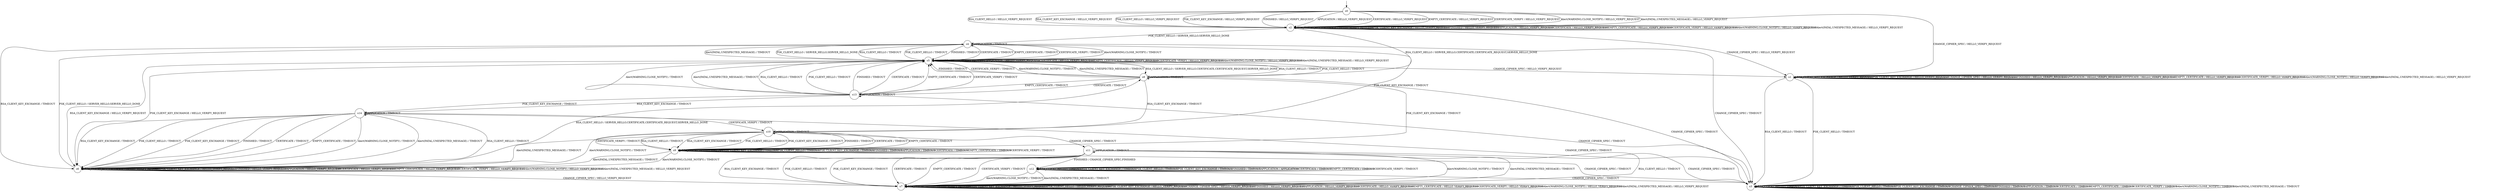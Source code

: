 digraph g {

	s0 [shape="circle" label="s0"];
	s1 [shape="circle" label="s1"];
	s2 [shape="circle" label="s2"];
	s3 [shape="circle" label="s3"];
	s4 [shape="circle" label="s4"];
	s5 [shape="circle" label="s5"];
	s6 [shape="circle" label="s6"];
	s7 [shape="circle" label="s7"];
	s8 [shape="circle" label="s8"];
	s9 [shape="circle" label="s9"];
	s10 [shape="circle" label="s10"];
	s11 [shape="circle" label="s11"];
	s12 [shape="circle" label="s12"];
	s13 [shape="circle" label="s13"];
	s14 [shape="circle" label="s14"];
	s0 -> s2 [label="RSA_CLIENT_HELLO / HELLO_VERIFY_REQUEST"];
	s0 -> s2 [label="RSA_CLIENT_KEY_EXCHANGE / HELLO_VERIFY_REQUEST"];
	s0 -> s2 [label="PSK_CLIENT_HELLO / HELLO_VERIFY_REQUEST"];
	s0 -> s2 [label="PSK_CLIENT_KEY_EXCHANGE / HELLO_VERIFY_REQUEST"];
	s0 -> s1 [label="CHANGE_CIPHER_SPEC / HELLO_VERIFY_REQUEST"];
	s0 -> s2 [label="FINISHED / HELLO_VERIFY_REQUEST"];
	s0 -> s2 [label="APPLICATION / HELLO_VERIFY_REQUEST"];
	s0 -> s2 [label="CERTIFICATE / HELLO_VERIFY_REQUEST"];
	s0 -> s2 [label="EMPTY_CERTIFICATE / HELLO_VERIFY_REQUEST"];
	s0 -> s2 [label="CERTIFICATE_VERIFY / HELLO_VERIFY_REQUEST"];
	s0 -> s2 [label="Alert(WARNING,CLOSE_NOTIFY) / HELLO_VERIFY_REQUEST"];
	s0 -> s2 [label="Alert(FATAL,UNEXPECTED_MESSAGE) / HELLO_VERIFY_REQUEST"];
	s1 -> s3 [label="RSA_CLIENT_HELLO / TIMEOUT"];
	s1 -> s1 [label="RSA_CLIENT_KEY_EXCHANGE / HELLO_VERIFY_REQUEST"];
	s1 -> s3 [label="PSK_CLIENT_HELLO / TIMEOUT"];
	s1 -> s1 [label="PSK_CLIENT_KEY_EXCHANGE / HELLO_VERIFY_REQUEST"];
	s1 -> s1 [label="CHANGE_CIPHER_SPEC / HELLO_VERIFY_REQUEST"];
	s1 -> s1 [label="FINISHED / HELLO_VERIFY_REQUEST"];
	s1 -> s1 [label="APPLICATION / HELLO_VERIFY_REQUEST"];
	s1 -> s1 [label="CERTIFICATE / HELLO_VERIFY_REQUEST"];
	s1 -> s1 [label="EMPTY_CERTIFICATE / HELLO_VERIFY_REQUEST"];
	s1 -> s1 [label="CERTIFICATE_VERIFY / HELLO_VERIFY_REQUEST"];
	s1 -> s1 [label="Alert(WARNING,CLOSE_NOTIFY) / HELLO_VERIFY_REQUEST"];
	s1 -> s1 [label="Alert(FATAL,UNEXPECTED_MESSAGE) / HELLO_VERIFY_REQUEST"];
	s2 -> s8 [label="RSA_CLIENT_HELLO / SERVER_HELLO,CERTIFICATE,CERTIFICATE_REQUEST,SERVER_HELLO_DONE"];
	s2 -> s2 [label="RSA_CLIENT_KEY_EXCHANGE / HELLO_VERIFY_REQUEST"];
	s2 -> s4 [label="PSK_CLIENT_HELLO / SERVER_HELLO,SERVER_HELLO_DONE"];
	s2 -> s2 [label="PSK_CLIENT_KEY_EXCHANGE / HELLO_VERIFY_REQUEST"];
	s2 -> s1 [label="CHANGE_CIPHER_SPEC / HELLO_VERIFY_REQUEST"];
	s2 -> s2 [label="FINISHED / HELLO_VERIFY_REQUEST"];
	s2 -> s2 [label="APPLICATION / HELLO_VERIFY_REQUEST"];
	s2 -> s2 [label="CERTIFICATE / HELLO_VERIFY_REQUEST"];
	s2 -> s2 [label="EMPTY_CERTIFICATE / HELLO_VERIFY_REQUEST"];
	s2 -> s2 [label="CERTIFICATE_VERIFY / HELLO_VERIFY_REQUEST"];
	s2 -> s2 [label="Alert(WARNING,CLOSE_NOTIFY) / HELLO_VERIFY_REQUEST"];
	s2 -> s2 [label="Alert(FATAL,UNEXPECTED_MESSAGE) / HELLO_VERIFY_REQUEST"];
	s3 -> s3 [label="RSA_CLIENT_HELLO / TIMEOUT"];
	s3 -> s3 [label="RSA_CLIENT_KEY_EXCHANGE / TIMEOUT"];
	s3 -> s3 [label="PSK_CLIENT_HELLO / TIMEOUT"];
	s3 -> s3 [label="PSK_CLIENT_KEY_EXCHANGE / TIMEOUT"];
	s3 -> s3 [label="CHANGE_CIPHER_SPEC / TIMEOUT"];
	s3 -> s3 [label="FINISHED / TIMEOUT"];
	s3 -> s3 [label="APPLICATION / TIMEOUT"];
	s3 -> s3 [label="CERTIFICATE / TIMEOUT"];
	s3 -> s3 [label="EMPTY_CERTIFICATE / TIMEOUT"];
	s3 -> s3 [label="CERTIFICATE_VERIFY / TIMEOUT"];
	s3 -> s3 [label="Alert(WARNING,CLOSE_NOTIFY) / TIMEOUT"];
	s3 -> s3 [label="Alert(FATAL,UNEXPECTED_MESSAGE) / TIMEOUT"];
	s4 -> s5 [label="RSA_CLIENT_HELLO / TIMEOUT"];
	s4 -> s6 [label="RSA_CLIENT_KEY_EXCHANGE / TIMEOUT"];
	s4 -> s5 [label="PSK_CLIENT_HELLO / TIMEOUT"];
	s4 -> s10 [label="PSK_CLIENT_KEY_EXCHANGE / TIMEOUT"];
	s4 -> s3 [label="CHANGE_CIPHER_SPEC / TIMEOUT"];
	s4 -> s5 [label="FINISHED / TIMEOUT"];
	s4 -> s4 [label="APPLICATION / TIMEOUT"];
	s4 -> s5 [label="CERTIFICATE / TIMEOUT"];
	s4 -> s5 [label="EMPTY_CERTIFICATE / TIMEOUT"];
	s4 -> s5 [label="CERTIFICATE_VERIFY / TIMEOUT"];
	s4 -> s5 [label="Alert(WARNING,CLOSE_NOTIFY) / TIMEOUT"];
	s4 -> s5 [label="Alert(FATAL,UNEXPECTED_MESSAGE) / TIMEOUT"];
	s5 -> s8 [label="RSA_CLIENT_HELLO / SERVER_HELLO,CERTIFICATE,CERTIFICATE_REQUEST,SERVER_HELLO_DONE"];
	s5 -> s6 [label="RSA_CLIENT_KEY_EXCHANGE / HELLO_VERIFY_REQUEST"];
	s5 -> s4 [label="PSK_CLIENT_HELLO / SERVER_HELLO,SERVER_HELLO_DONE"];
	s5 -> s6 [label="PSK_CLIENT_KEY_EXCHANGE / HELLO_VERIFY_REQUEST"];
	s5 -> s1 [label="CHANGE_CIPHER_SPEC / HELLO_VERIFY_REQUEST"];
	s5 -> s5 [label="FINISHED / HELLO_VERIFY_REQUEST"];
	s5 -> s5 [label="APPLICATION / HELLO_VERIFY_REQUEST"];
	s5 -> s5 [label="CERTIFICATE / HELLO_VERIFY_REQUEST"];
	s5 -> s5 [label="EMPTY_CERTIFICATE / HELLO_VERIFY_REQUEST"];
	s5 -> s5 [label="CERTIFICATE_VERIFY / HELLO_VERIFY_REQUEST"];
	s5 -> s5 [label="Alert(WARNING,CLOSE_NOTIFY) / HELLO_VERIFY_REQUEST"];
	s5 -> s5 [label="Alert(FATAL,UNEXPECTED_MESSAGE) / HELLO_VERIFY_REQUEST"];
	s6 -> s8 [label="RSA_CLIENT_HELLO / SERVER_HELLO,CERTIFICATE,CERTIFICATE_REQUEST,SERVER_HELLO_DONE"];
	s6 -> s6 [label="RSA_CLIENT_KEY_EXCHANGE / HELLO_VERIFY_REQUEST"];
	s6 -> s4 [label="PSK_CLIENT_HELLO / SERVER_HELLO,SERVER_HELLO_DONE"];
	s6 -> s6 [label="PSK_CLIENT_KEY_EXCHANGE / HELLO_VERIFY_REQUEST"];
	s6 -> s7 [label="CHANGE_CIPHER_SPEC / HELLO_VERIFY_REQUEST"];
	s6 -> s6 [label="FINISHED / HELLO_VERIFY_REQUEST"];
	s6 -> s6 [label="APPLICATION / HELLO_VERIFY_REQUEST"];
	s6 -> s6 [label="CERTIFICATE / HELLO_VERIFY_REQUEST"];
	s6 -> s6 [label="EMPTY_CERTIFICATE / HELLO_VERIFY_REQUEST"];
	s6 -> s6 [label="CERTIFICATE_VERIFY / HELLO_VERIFY_REQUEST"];
	s6 -> s6 [label="Alert(WARNING,CLOSE_NOTIFY) / HELLO_VERIFY_REQUEST"];
	s6 -> s6 [label="Alert(FATAL,UNEXPECTED_MESSAGE) / HELLO_VERIFY_REQUEST"];
	s7 -> s7 [label="RSA_CLIENT_HELLO / HELLO_VERIFY_REQUEST"];
	s7 -> s7 [label="RSA_CLIENT_KEY_EXCHANGE / HELLO_VERIFY_REQUEST"];
	s7 -> s7 [label="PSK_CLIENT_HELLO / HELLO_VERIFY_REQUEST"];
	s7 -> s7 [label="PSK_CLIENT_KEY_EXCHANGE / HELLO_VERIFY_REQUEST"];
	s7 -> s7 [label="CHANGE_CIPHER_SPEC / HELLO_VERIFY_REQUEST"];
	s7 -> s7 [label="FINISHED / HELLO_VERIFY_REQUEST"];
	s7 -> s7 [label="APPLICATION / HELLO_VERIFY_REQUEST"];
	s7 -> s7 [label="CERTIFICATE / HELLO_VERIFY_REQUEST"];
	s7 -> s7 [label="EMPTY_CERTIFICATE / HELLO_VERIFY_REQUEST"];
	s7 -> s7 [label="CERTIFICATE_VERIFY / HELLO_VERIFY_REQUEST"];
	s7 -> s7 [label="Alert(WARNING,CLOSE_NOTIFY) / HELLO_VERIFY_REQUEST"];
	s7 -> s7 [label="Alert(FATAL,UNEXPECTED_MESSAGE) / HELLO_VERIFY_REQUEST"];
	s8 -> s5 [label="RSA_CLIENT_HELLO / TIMEOUT"];
	s8 -> s10 [label="RSA_CLIENT_KEY_EXCHANGE / TIMEOUT"];
	s8 -> s5 [label="PSK_CLIENT_HELLO / TIMEOUT"];
	s8 -> s9 [label="PSK_CLIENT_KEY_EXCHANGE / TIMEOUT"];
	s8 -> s3 [label="CHANGE_CIPHER_SPEC / TIMEOUT"];
	s8 -> s5 [label="FINISHED / TIMEOUT"];
	s8 -> s8 [label="APPLICATION / TIMEOUT"];
	s8 -> s13 [label="CERTIFICATE / TIMEOUT"];
	s8 -> s13 [label="EMPTY_CERTIFICATE / TIMEOUT"];
	s8 -> s5 [label="CERTIFICATE_VERIFY / TIMEOUT"];
	s8 -> s5 [label="Alert(WARNING,CLOSE_NOTIFY) / TIMEOUT"];
	s8 -> s5 [label="Alert(FATAL,UNEXPECTED_MESSAGE) / TIMEOUT"];
	s9 -> s9 [label="RSA_CLIENT_HELLO / TIMEOUT"];
	s9 -> s9 [label="RSA_CLIENT_KEY_EXCHANGE / TIMEOUT"];
	s9 -> s9 [label="PSK_CLIENT_HELLO / TIMEOUT"];
	s9 -> s9 [label="PSK_CLIENT_KEY_EXCHANGE / TIMEOUT"];
	s9 -> s3 [label="CHANGE_CIPHER_SPEC / TIMEOUT"];
	s9 -> s9 [label="FINISHED / TIMEOUT"];
	s9 -> s9 [label="APPLICATION / TIMEOUT"];
	s9 -> s9 [label="CERTIFICATE / TIMEOUT"];
	s9 -> s9 [label="EMPTY_CERTIFICATE / TIMEOUT"];
	s9 -> s9 [label="CERTIFICATE_VERIFY / TIMEOUT"];
	s9 -> s6 [label="Alert(WARNING,CLOSE_NOTIFY) / TIMEOUT"];
	s9 -> s6 [label="Alert(FATAL,UNEXPECTED_MESSAGE) / TIMEOUT"];
	s10 -> s9 [label="RSA_CLIENT_HELLO / TIMEOUT"];
	s10 -> s9 [label="RSA_CLIENT_KEY_EXCHANGE / TIMEOUT"];
	s10 -> s9 [label="PSK_CLIENT_HELLO / TIMEOUT"];
	s10 -> s9 [label="PSK_CLIENT_KEY_EXCHANGE / TIMEOUT"];
	s10 -> s11 [label="CHANGE_CIPHER_SPEC / TIMEOUT"];
	s10 -> s9 [label="FINISHED / TIMEOUT"];
	s10 -> s10 [label="APPLICATION / TIMEOUT"];
	s10 -> s9 [label="CERTIFICATE / TIMEOUT"];
	s10 -> s9 [label="EMPTY_CERTIFICATE / TIMEOUT"];
	s10 -> s9 [label="CERTIFICATE_VERIFY / TIMEOUT"];
	s10 -> s6 [label="Alert(WARNING,CLOSE_NOTIFY) / TIMEOUT"];
	s10 -> s6 [label="Alert(FATAL,UNEXPECTED_MESSAGE) / TIMEOUT"];
	s11 -> s7 [label="RSA_CLIENT_HELLO / TIMEOUT"];
	s11 -> s7 [label="RSA_CLIENT_KEY_EXCHANGE / TIMEOUT"];
	s11 -> s7 [label="PSK_CLIENT_HELLO / TIMEOUT"];
	s11 -> s7 [label="PSK_CLIENT_KEY_EXCHANGE / TIMEOUT"];
	s11 -> s3 [label="CHANGE_CIPHER_SPEC / TIMEOUT"];
	s11 -> s12 [label="FINISHED / CHANGE_CIPHER_SPEC,FINISHED"];
	s11 -> s11 [label="APPLICATION / TIMEOUT"];
	s11 -> s7 [label="CERTIFICATE / TIMEOUT"];
	s11 -> s7 [label="EMPTY_CERTIFICATE / TIMEOUT"];
	s11 -> s7 [label="CERTIFICATE_VERIFY / TIMEOUT"];
	s11 -> s7 [label="Alert(WARNING,CLOSE_NOTIFY) / TIMEOUT"];
	s11 -> s7 [label="Alert(FATAL,UNEXPECTED_MESSAGE) / TIMEOUT"];
	s12 -> s12 [label="RSA_CLIENT_HELLO / TIMEOUT"];
	s12 -> s12 [label="RSA_CLIENT_KEY_EXCHANGE / TIMEOUT"];
	s12 -> s12 [label="PSK_CLIENT_HELLO / TIMEOUT"];
	s12 -> s12 [label="PSK_CLIENT_KEY_EXCHANGE / TIMEOUT"];
	s12 -> s3 [label="CHANGE_CIPHER_SPEC / TIMEOUT"];
	s12 -> s12 [label="FINISHED / TIMEOUT"];
	s12 -> s12 [label="APPLICATION / APPLICATION"];
	s12 -> s12 [label="CERTIFICATE / TIMEOUT"];
	s12 -> s12 [label="EMPTY_CERTIFICATE / TIMEOUT"];
	s12 -> s12 [label="CERTIFICATE_VERIFY / TIMEOUT"];
	s12 -> s7 [label="Alert(WARNING,CLOSE_NOTIFY) / TIMEOUT"];
	s12 -> s7 [label="Alert(FATAL,UNEXPECTED_MESSAGE) / TIMEOUT"];
	s13 -> s5 [label="RSA_CLIENT_HELLO / TIMEOUT"];
	s13 -> s14 [label="RSA_CLIENT_KEY_EXCHANGE / TIMEOUT"];
	s13 -> s5 [label="PSK_CLIENT_HELLO / TIMEOUT"];
	s13 -> s14 [label="PSK_CLIENT_KEY_EXCHANGE / TIMEOUT"];
	s13 -> s3 [label="CHANGE_CIPHER_SPEC / TIMEOUT"];
	s13 -> s5 [label="FINISHED / TIMEOUT"];
	s13 -> s13 [label="APPLICATION / TIMEOUT"];
	s13 -> s5 [label="CERTIFICATE / TIMEOUT"];
	s13 -> s5 [label="EMPTY_CERTIFICATE / TIMEOUT"];
	s13 -> s5 [label="CERTIFICATE_VERIFY / TIMEOUT"];
	s13 -> s5 [label="Alert(WARNING,CLOSE_NOTIFY) / TIMEOUT"];
	s13 -> s5 [label="Alert(FATAL,UNEXPECTED_MESSAGE) / TIMEOUT"];
	s14 -> s6 [label="RSA_CLIENT_HELLO / TIMEOUT"];
	s14 -> s6 [label="RSA_CLIENT_KEY_EXCHANGE / TIMEOUT"];
	s14 -> s6 [label="PSK_CLIENT_HELLO / TIMEOUT"];
	s14 -> s6 [label="PSK_CLIENT_KEY_EXCHANGE / TIMEOUT"];
	s14 -> s3 [label="CHANGE_CIPHER_SPEC / TIMEOUT"];
	s14 -> s6 [label="FINISHED / TIMEOUT"];
	s14 -> s14 [label="APPLICATION / TIMEOUT"];
	s14 -> s6 [label="CERTIFICATE / TIMEOUT"];
	s14 -> s6 [label="EMPTY_CERTIFICATE / TIMEOUT"];
	s14 -> s10 [label="CERTIFICATE_VERIFY / TIMEOUT"];
	s14 -> s6 [label="Alert(WARNING,CLOSE_NOTIFY) / TIMEOUT"];
	s14 -> s6 [label="Alert(FATAL,UNEXPECTED_MESSAGE) / TIMEOUT"];

__start0 [label="" shape="none" width="0" height="0"];
__start0 -> s0;

}
